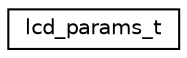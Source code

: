 digraph "Graphical Class Hierarchy"
{
 // LATEX_PDF_SIZE
  edge [fontname="Helvetica",fontsize="10",labelfontname="Helvetica",labelfontsize="10"];
  node [fontname="Helvetica",fontsize="10",shape=record];
  rankdir="LR";
  Node0 [label="lcd_params_t",height=0.2,width=0.4,color="black", fillcolor="white", style="filled",URL="$structlcd__params__t.html",tooltip="Device initialization parameters."];
}
